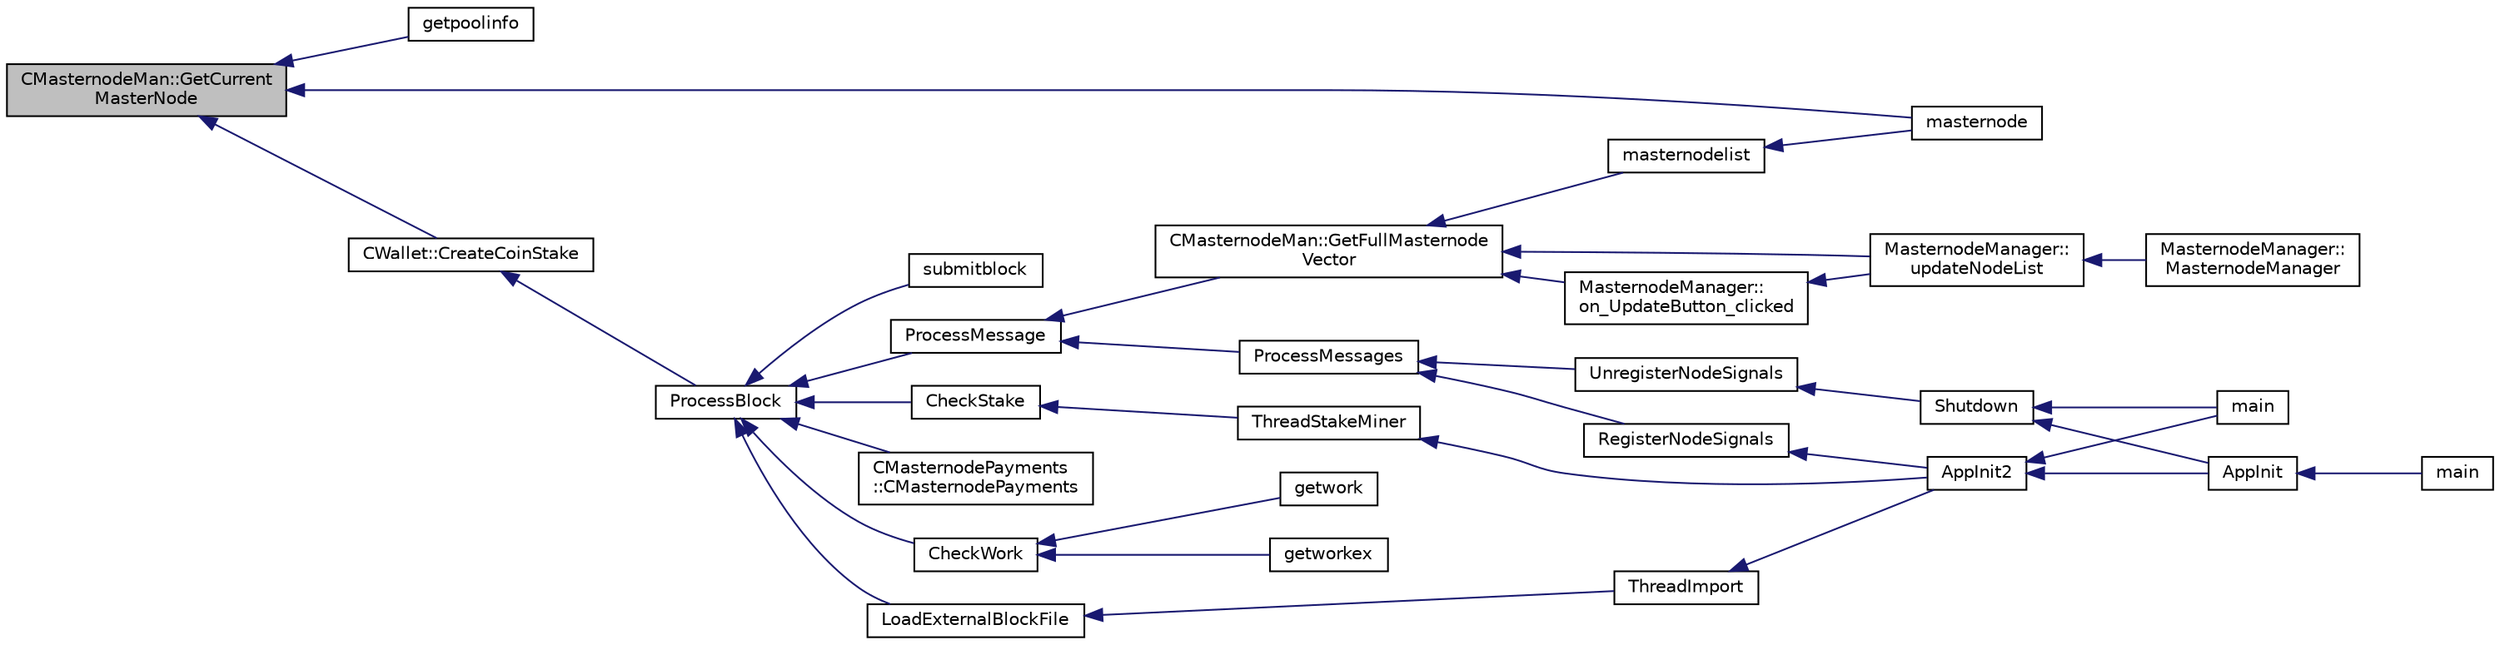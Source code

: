 digraph "CMasternodeMan::GetCurrentMasterNode"
{
  edge [fontname="Helvetica",fontsize="10",labelfontname="Helvetica",labelfontsize="10"];
  node [fontname="Helvetica",fontsize="10",shape=record];
  rankdir="LR";
  Node898 [label="CMasternodeMan::GetCurrent\lMasterNode",height=0.2,width=0.4,color="black", fillcolor="grey75", style="filled", fontcolor="black"];
  Node898 -> Node899 [dir="back",color="midnightblue",fontsize="10",style="solid",fontname="Helvetica"];
  Node899 [label="getpoolinfo",height=0.2,width=0.4,color="black", fillcolor="white", style="filled",URL="$d5/d6b/rpcstashedsend_8cpp.html#aea4471c128eb07bb1b70b4344ac38564"];
  Node898 -> Node900 [dir="back",color="midnightblue",fontsize="10",style="solid",fontname="Helvetica"];
  Node900 [label="masternode",height=0.2,width=0.4,color="black", fillcolor="white", style="filled",URL="$d5/d6b/rpcstashedsend_8cpp.html#a30609e443aeb47c29ed0878d16b1b5e1"];
  Node898 -> Node901 [dir="back",color="midnightblue",fontsize="10",style="solid",fontname="Helvetica"];
  Node901 [label="CWallet::CreateCoinStake",height=0.2,width=0.4,color="black", fillcolor="white", style="filled",URL="$d2/de5/class_c_wallet.html#a644df129468440aa36f49ca3716a3c19"];
  Node901 -> Node902 [dir="back",color="midnightblue",fontsize="10",style="solid",fontname="Helvetica"];
  Node902 [label="ProcessBlock",height=0.2,width=0.4,color="black", fillcolor="white", style="filled",URL="$d4/dbf/main_8h.html#a7c8a7be3439bb5e1e40548a332a3cf29"];
  Node902 -> Node903 [dir="back",color="midnightblue",fontsize="10",style="solid",fontname="Helvetica"];
  Node903 [label="LoadExternalBlockFile",height=0.2,width=0.4,color="black", fillcolor="white", style="filled",URL="$df/d0a/main_8cpp.html#afbdbbb5a1b376748e5460cbcf644a9af"];
  Node903 -> Node904 [dir="back",color="midnightblue",fontsize="10",style="solid",fontname="Helvetica"];
  Node904 [label="ThreadImport",height=0.2,width=0.4,color="black", fillcolor="white", style="filled",URL="$d4/dbf/main_8h.html#a0189c34248cd89bbbe20d4d6045bd7c9"];
  Node904 -> Node905 [dir="back",color="midnightblue",fontsize="10",style="solid",fontname="Helvetica"];
  Node905 [label="AppInit2",height=0.2,width=0.4,color="black", fillcolor="white", style="filled",URL="$d8/dc0/init_8h.html#a1a4c1bfbf6ba1db77e988b89b9cadfd3",tooltip="Initialize ion. "];
  Node905 -> Node906 [dir="back",color="midnightblue",fontsize="10",style="solid",fontname="Helvetica"];
  Node906 [label="AppInit",height=0.2,width=0.4,color="black", fillcolor="white", style="filled",URL="$d4/d35/iond_8cpp.html#ac59316b767e6984e1285f0531275286b"];
  Node906 -> Node907 [dir="back",color="midnightblue",fontsize="10",style="solid",fontname="Helvetica"];
  Node907 [label="main",height=0.2,width=0.4,color="black", fillcolor="white", style="filled",URL="$d4/d35/iond_8cpp.html#a0ddf1224851353fc92bfbff6f499fa97"];
  Node905 -> Node908 [dir="back",color="midnightblue",fontsize="10",style="solid",fontname="Helvetica"];
  Node908 [label="main",height=0.2,width=0.4,color="black", fillcolor="white", style="filled",URL="$d5/d2d/ion_8cpp.html#a0ddf1224851353fc92bfbff6f499fa97"];
  Node902 -> Node909 [dir="back",color="midnightblue",fontsize="10",style="solid",fontname="Helvetica"];
  Node909 [label="ProcessMessage",height=0.2,width=0.4,color="black", fillcolor="white", style="filled",URL="$df/d0a/main_8cpp.html#a8ba92b1a4bce3c835e887a9073d17d8e"];
  Node909 -> Node910 [dir="back",color="midnightblue",fontsize="10",style="solid",fontname="Helvetica"];
  Node910 [label="ProcessMessages",height=0.2,width=0.4,color="black", fillcolor="white", style="filled",URL="$d4/dbf/main_8h.html#a196f9318f02448b85b28d612698934fd"];
  Node910 -> Node911 [dir="back",color="midnightblue",fontsize="10",style="solid",fontname="Helvetica"];
  Node911 [label="RegisterNodeSignals",height=0.2,width=0.4,color="black", fillcolor="white", style="filled",URL="$d4/dbf/main_8h.html#ab02615ff65f91d69f8d786ec900baa8a",tooltip="Register with a network node to receive its signals. "];
  Node911 -> Node905 [dir="back",color="midnightblue",fontsize="10",style="solid",fontname="Helvetica"];
  Node910 -> Node912 [dir="back",color="midnightblue",fontsize="10",style="solid",fontname="Helvetica"];
  Node912 [label="UnregisterNodeSignals",height=0.2,width=0.4,color="black", fillcolor="white", style="filled",URL="$d4/dbf/main_8h.html#a3ef0cc6e9d9d6435ee2a5569244d6ebd",tooltip="Unregister a network node. "];
  Node912 -> Node913 [dir="back",color="midnightblue",fontsize="10",style="solid",fontname="Helvetica"];
  Node913 [label="Shutdown",height=0.2,width=0.4,color="black", fillcolor="white", style="filled",URL="$d8/dc0/init_8h.html#ac5f038c2b480cf9ef5e19e3eba8dbaf9"];
  Node913 -> Node906 [dir="back",color="midnightblue",fontsize="10",style="solid",fontname="Helvetica"];
  Node913 -> Node908 [dir="back",color="midnightblue",fontsize="10",style="solid",fontname="Helvetica"];
  Node909 -> Node914 [dir="back",color="midnightblue",fontsize="10",style="solid",fontname="Helvetica"];
  Node914 [label="CMasternodeMan::GetFullMasternode\lVector",height=0.2,width=0.4,color="black", fillcolor="white", style="filled",URL="$dc/d6b/class_c_masternode_man.html#ab39e213a7601e1bef2eba1d5d63206f5"];
  Node914 -> Node915 [dir="back",color="midnightblue",fontsize="10",style="solid",fontname="Helvetica"];
  Node915 [label="MasternodeManager::\lupdateNodeList",height=0.2,width=0.4,color="black", fillcolor="white", style="filled",URL="$d9/d70/class_masternode_manager.html#a5485a8bd6ccf673027165cc1207dfae9"];
  Node915 -> Node916 [dir="back",color="midnightblue",fontsize="10",style="solid",fontname="Helvetica"];
  Node916 [label="MasternodeManager::\lMasternodeManager",height=0.2,width=0.4,color="black", fillcolor="white", style="filled",URL="$d9/d70/class_masternode_manager.html#ad18cb99065e056e6b791e2356de826bf"];
  Node914 -> Node917 [dir="back",color="midnightblue",fontsize="10",style="solid",fontname="Helvetica"];
  Node917 [label="MasternodeManager::\lon_UpdateButton_clicked",height=0.2,width=0.4,color="black", fillcolor="white", style="filled",URL="$d9/d70/class_masternode_manager.html#ae8d07b4d869e3eb09fe1be445eff0430"];
  Node917 -> Node915 [dir="back",color="midnightblue",fontsize="10",style="solid",fontname="Helvetica"];
  Node914 -> Node918 [dir="back",color="midnightblue",fontsize="10",style="solid",fontname="Helvetica"];
  Node918 [label="masternodelist",height=0.2,width=0.4,color="black", fillcolor="white", style="filled",URL="$d5/d6b/rpcstashedsend_8cpp.html#a3a7ed7e37f21eb2912afc6e776f7236c"];
  Node918 -> Node900 [dir="back",color="midnightblue",fontsize="10",style="solid",fontname="Helvetica"];
  Node902 -> Node919 [dir="back",color="midnightblue",fontsize="10",style="solid",fontname="Helvetica"];
  Node919 [label="CMasternodePayments\l::CMasternodePayments",height=0.2,width=0.4,color="black", fillcolor="white", style="filled",URL="$dc/d9a/class_c_masternode_payments.html#a4b9454f265a927528c881716e7649973"];
  Node902 -> Node920 [dir="back",color="midnightblue",fontsize="10",style="solid",fontname="Helvetica"];
  Node920 [label="CheckWork",height=0.2,width=0.4,color="black", fillcolor="white", style="filled",URL="$de/d13/miner_8h.html#aadd8a05aa6d8fae1c0f4daa5e971a12a",tooltip="Check mined proof-of-work block. "];
  Node920 -> Node921 [dir="back",color="midnightblue",fontsize="10",style="solid",fontname="Helvetica"];
  Node921 [label="getworkex",height=0.2,width=0.4,color="black", fillcolor="white", style="filled",URL="$d4/ddd/rpcmining_8cpp.html#aa40f86dc468a3f2ef4a3bba99e20a069"];
  Node920 -> Node922 [dir="back",color="midnightblue",fontsize="10",style="solid",fontname="Helvetica"];
  Node922 [label="getwork",height=0.2,width=0.4,color="black", fillcolor="white", style="filled",URL="$d4/ddd/rpcmining_8cpp.html#a356be62c93d38267a7da9e1cb644d547"];
  Node902 -> Node923 [dir="back",color="midnightblue",fontsize="10",style="solid",fontname="Helvetica"];
  Node923 [label="CheckStake",height=0.2,width=0.4,color="black", fillcolor="white", style="filled",URL="$de/d13/miner_8h.html#a68be4bcfa03b86095641eac5ca996fed",tooltip="Check mined proof-of-stake block. "];
  Node923 -> Node924 [dir="back",color="midnightblue",fontsize="10",style="solid",fontname="Helvetica"];
  Node924 [label="ThreadStakeMiner",height=0.2,width=0.4,color="black", fillcolor="white", style="filled",URL="$d6/de3/miner_8cpp.html#a31faece5ef0e403969b3d3debd79b352"];
  Node924 -> Node905 [dir="back",color="midnightblue",fontsize="10",style="solid",fontname="Helvetica"];
  Node902 -> Node925 [dir="back",color="midnightblue",fontsize="10",style="solid",fontname="Helvetica"];
  Node925 [label="submitblock",height=0.2,width=0.4,color="black", fillcolor="white", style="filled",URL="$d4/ddd/rpcmining_8cpp.html#a6fc1aa077add8cb1c74207056616134d"];
}
